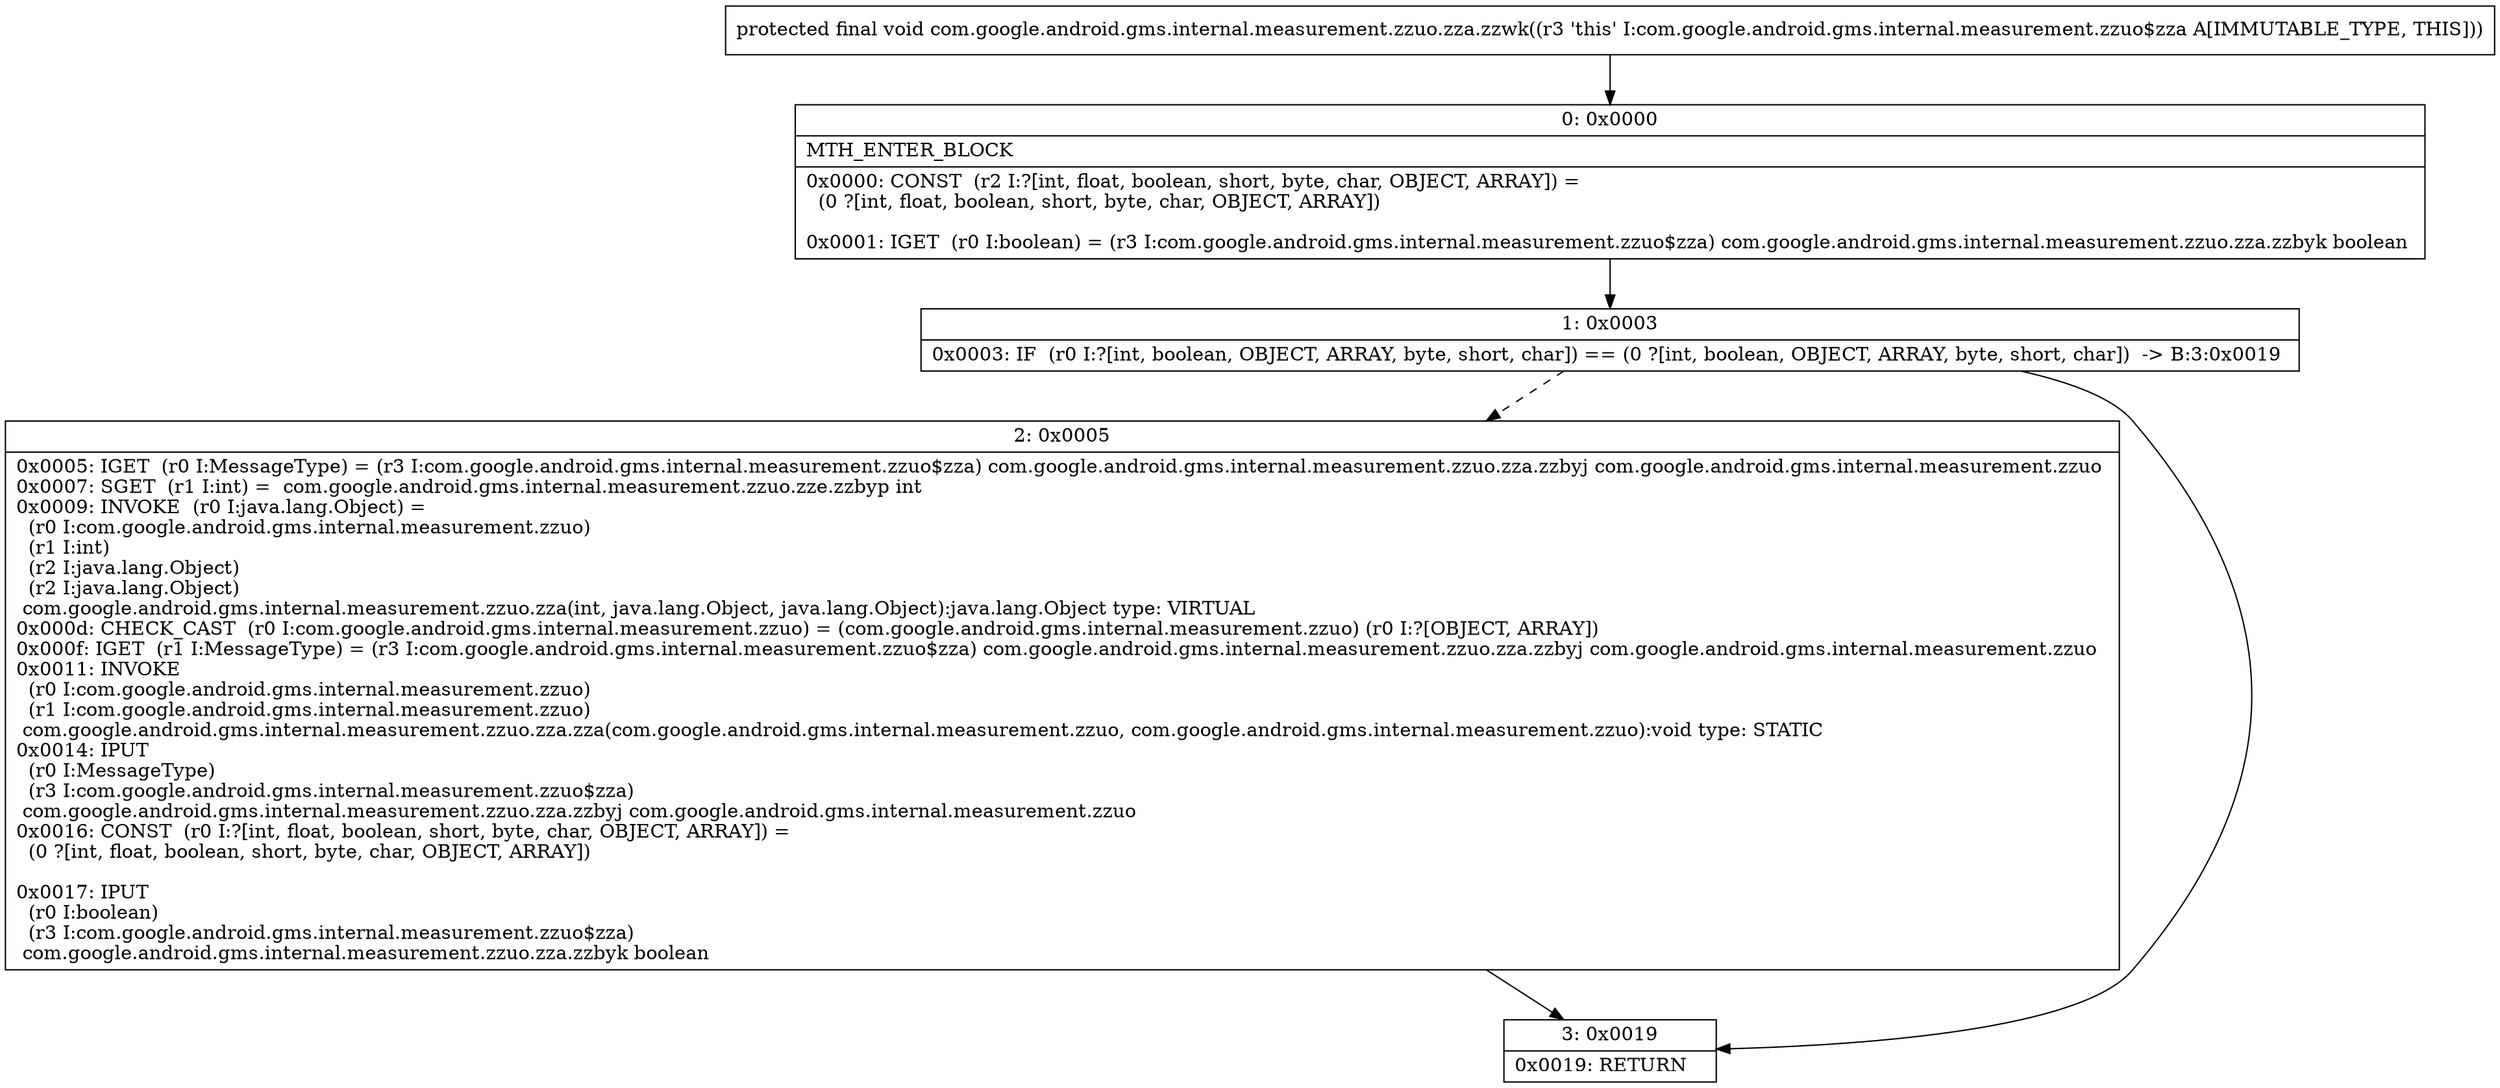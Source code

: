 digraph "CFG forcom.google.android.gms.internal.measurement.zzuo.zza.zzwk()V" {
Node_0 [shape=record,label="{0\:\ 0x0000|MTH_ENTER_BLOCK\l|0x0000: CONST  (r2 I:?[int, float, boolean, short, byte, char, OBJECT, ARRAY]) = \l  (0 ?[int, float, boolean, short, byte, char, OBJECT, ARRAY])\l \l0x0001: IGET  (r0 I:boolean) = (r3 I:com.google.android.gms.internal.measurement.zzuo$zza) com.google.android.gms.internal.measurement.zzuo.zza.zzbyk boolean \l}"];
Node_1 [shape=record,label="{1\:\ 0x0003|0x0003: IF  (r0 I:?[int, boolean, OBJECT, ARRAY, byte, short, char]) == (0 ?[int, boolean, OBJECT, ARRAY, byte, short, char])  \-\> B:3:0x0019 \l}"];
Node_2 [shape=record,label="{2\:\ 0x0005|0x0005: IGET  (r0 I:MessageType) = (r3 I:com.google.android.gms.internal.measurement.zzuo$zza) com.google.android.gms.internal.measurement.zzuo.zza.zzbyj com.google.android.gms.internal.measurement.zzuo \l0x0007: SGET  (r1 I:int) =  com.google.android.gms.internal.measurement.zzuo.zze.zzbyp int \l0x0009: INVOKE  (r0 I:java.lang.Object) = \l  (r0 I:com.google.android.gms.internal.measurement.zzuo)\l  (r1 I:int)\l  (r2 I:java.lang.Object)\l  (r2 I:java.lang.Object)\l com.google.android.gms.internal.measurement.zzuo.zza(int, java.lang.Object, java.lang.Object):java.lang.Object type: VIRTUAL \l0x000d: CHECK_CAST  (r0 I:com.google.android.gms.internal.measurement.zzuo) = (com.google.android.gms.internal.measurement.zzuo) (r0 I:?[OBJECT, ARRAY]) \l0x000f: IGET  (r1 I:MessageType) = (r3 I:com.google.android.gms.internal.measurement.zzuo$zza) com.google.android.gms.internal.measurement.zzuo.zza.zzbyj com.google.android.gms.internal.measurement.zzuo \l0x0011: INVOKE  \l  (r0 I:com.google.android.gms.internal.measurement.zzuo)\l  (r1 I:com.google.android.gms.internal.measurement.zzuo)\l com.google.android.gms.internal.measurement.zzuo.zza.zza(com.google.android.gms.internal.measurement.zzuo, com.google.android.gms.internal.measurement.zzuo):void type: STATIC \l0x0014: IPUT  \l  (r0 I:MessageType)\l  (r3 I:com.google.android.gms.internal.measurement.zzuo$zza)\l com.google.android.gms.internal.measurement.zzuo.zza.zzbyj com.google.android.gms.internal.measurement.zzuo \l0x0016: CONST  (r0 I:?[int, float, boolean, short, byte, char, OBJECT, ARRAY]) = \l  (0 ?[int, float, boolean, short, byte, char, OBJECT, ARRAY])\l \l0x0017: IPUT  \l  (r0 I:boolean)\l  (r3 I:com.google.android.gms.internal.measurement.zzuo$zza)\l com.google.android.gms.internal.measurement.zzuo.zza.zzbyk boolean \l}"];
Node_3 [shape=record,label="{3\:\ 0x0019|0x0019: RETURN   \l}"];
MethodNode[shape=record,label="{protected final void com.google.android.gms.internal.measurement.zzuo.zza.zzwk((r3 'this' I:com.google.android.gms.internal.measurement.zzuo$zza A[IMMUTABLE_TYPE, THIS])) }"];
MethodNode -> Node_0;
Node_0 -> Node_1;
Node_1 -> Node_2[style=dashed];
Node_1 -> Node_3;
Node_2 -> Node_3;
}

